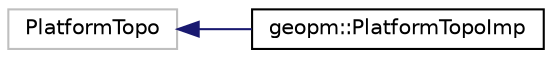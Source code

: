 digraph "Graphical Class Hierarchy"
{
 // LATEX_PDF_SIZE
  edge [fontname="Helvetica",fontsize="10",labelfontname="Helvetica",labelfontsize="10"];
  node [fontname="Helvetica",fontsize="10",shape=record];
  rankdir="LR";
  Node82 [label="PlatformTopo",height=0.2,width=0.4,color="grey75", fillcolor="white", style="filled",tooltip=" "];
  Node82 -> Node0 [dir="back",color="midnightblue",fontsize="10",style="solid",fontname="Helvetica"];
  Node0 [label="geopm::PlatformTopoImp",height=0.2,width=0.4,color="black", fillcolor="white", style="filled",URL="$classgeopm_1_1_platform_topo_imp.html",tooltip=" "];
}
